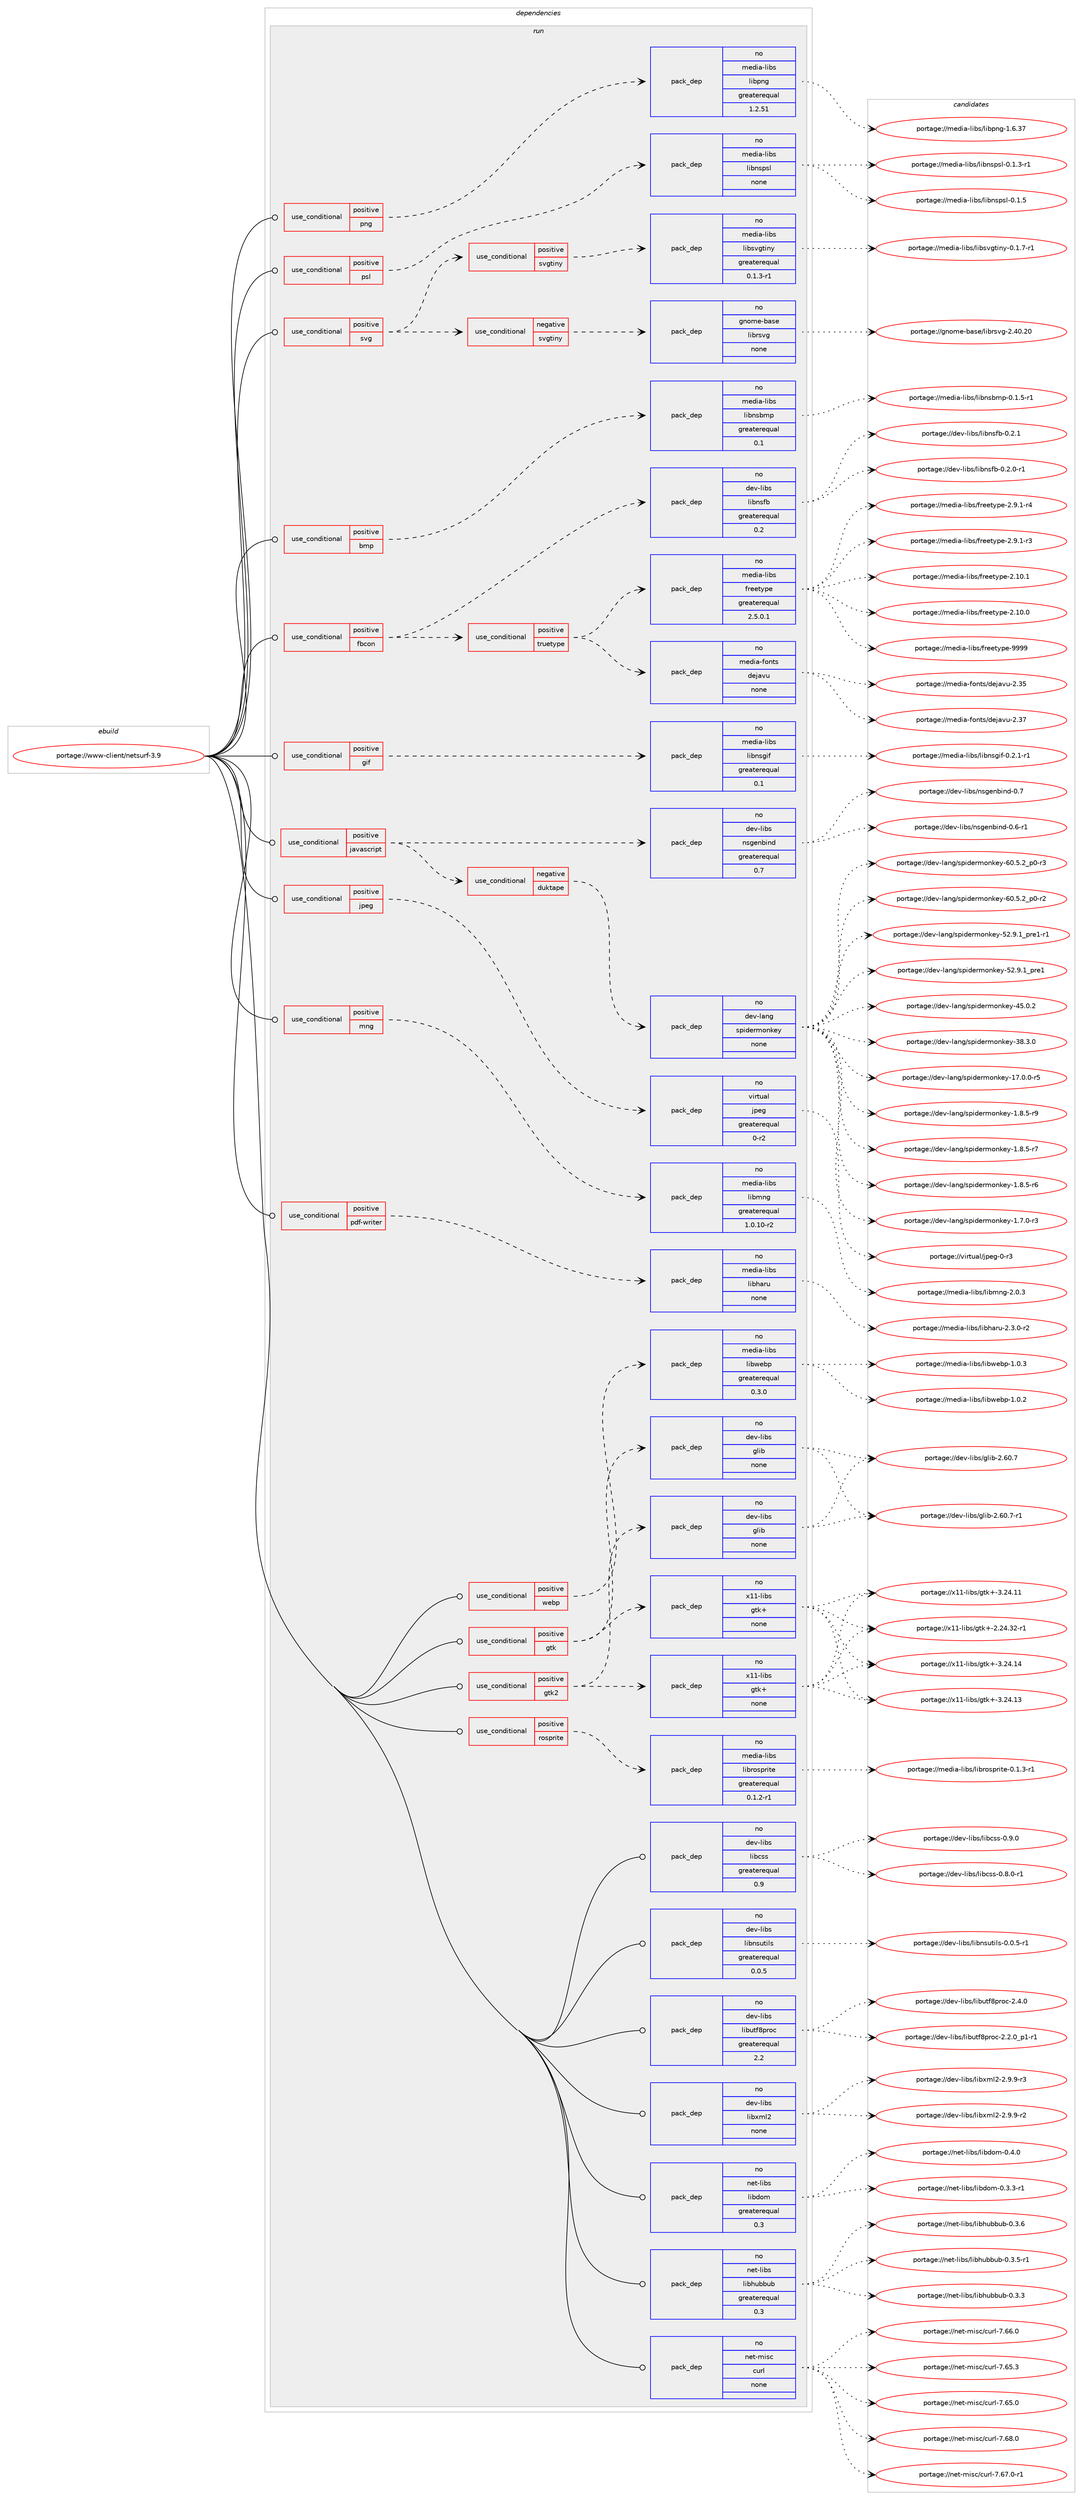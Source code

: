 digraph prolog {

# *************
# Graph options
# *************

newrank=true;
concentrate=true;
compound=true;
graph [rankdir=LR,fontname=Helvetica,fontsize=10,ranksep=1.5];#, ranksep=2.5, nodesep=0.2];
edge  [arrowhead=vee];
node  [fontname=Helvetica,fontsize=10];

# **********
# The ebuild
# **********

subgraph cluster_leftcol {
color=gray;
rank=same;
label=<<i>ebuild</i>>;
id [label="portage://www-client/netsurf-3.9", color=red, width=4, href="../www-client/netsurf-3.9.svg"];
}

# ****************
# The dependencies
# ****************

subgraph cluster_midcol {
color=gray;
label=<<i>dependencies</i>>;
subgraph cluster_compile {
fillcolor="#eeeeee";
style=filled;
label=<<i>compile</i>>;
}
subgraph cluster_compileandrun {
fillcolor="#eeeeee";
style=filled;
label=<<i>compile and run</i>>;
}
subgraph cluster_run {
fillcolor="#eeeeee";
style=filled;
label=<<i>run</i>>;
subgraph cond4414 {
dependency26650 [label=<<TABLE BORDER="0" CELLBORDER="1" CELLSPACING="0" CELLPADDING="4"><TR><TD ROWSPAN="3" CELLPADDING="10">use_conditional</TD></TR><TR><TD>positive</TD></TR><TR><TD>bmp</TD></TR></TABLE>>, shape=none, color=red];
subgraph pack21741 {
dependency26651 [label=<<TABLE BORDER="0" CELLBORDER="1" CELLSPACING="0" CELLPADDING="4" WIDTH="220"><TR><TD ROWSPAN="6" CELLPADDING="30">pack_dep</TD></TR><TR><TD WIDTH="110">no</TD></TR><TR><TD>media-libs</TD></TR><TR><TD>libnsbmp</TD></TR><TR><TD>greaterequal</TD></TR><TR><TD>0.1</TD></TR></TABLE>>, shape=none, color=blue];
}
dependency26650:e -> dependency26651:w [weight=20,style="dashed",arrowhead="vee"];
}
id:e -> dependency26650:w [weight=20,style="solid",arrowhead="odot"];
subgraph cond4415 {
dependency26652 [label=<<TABLE BORDER="0" CELLBORDER="1" CELLSPACING="0" CELLPADDING="4"><TR><TD ROWSPAN="3" CELLPADDING="10">use_conditional</TD></TR><TR><TD>positive</TD></TR><TR><TD>fbcon</TD></TR></TABLE>>, shape=none, color=red];
subgraph pack21742 {
dependency26653 [label=<<TABLE BORDER="0" CELLBORDER="1" CELLSPACING="0" CELLPADDING="4" WIDTH="220"><TR><TD ROWSPAN="6" CELLPADDING="30">pack_dep</TD></TR><TR><TD WIDTH="110">no</TD></TR><TR><TD>dev-libs</TD></TR><TR><TD>libnsfb</TD></TR><TR><TD>greaterequal</TD></TR><TR><TD>0.2</TD></TR></TABLE>>, shape=none, color=blue];
}
dependency26652:e -> dependency26653:w [weight=20,style="dashed",arrowhead="vee"];
subgraph cond4416 {
dependency26654 [label=<<TABLE BORDER="0" CELLBORDER="1" CELLSPACING="0" CELLPADDING="4"><TR><TD ROWSPAN="3" CELLPADDING="10">use_conditional</TD></TR><TR><TD>positive</TD></TR><TR><TD>truetype</TD></TR></TABLE>>, shape=none, color=red];
subgraph pack21743 {
dependency26655 [label=<<TABLE BORDER="0" CELLBORDER="1" CELLSPACING="0" CELLPADDING="4" WIDTH="220"><TR><TD ROWSPAN="6" CELLPADDING="30">pack_dep</TD></TR><TR><TD WIDTH="110">no</TD></TR><TR><TD>media-fonts</TD></TR><TR><TD>dejavu</TD></TR><TR><TD>none</TD></TR><TR><TD></TD></TR></TABLE>>, shape=none, color=blue];
}
dependency26654:e -> dependency26655:w [weight=20,style="dashed",arrowhead="vee"];
subgraph pack21744 {
dependency26656 [label=<<TABLE BORDER="0" CELLBORDER="1" CELLSPACING="0" CELLPADDING="4" WIDTH="220"><TR><TD ROWSPAN="6" CELLPADDING="30">pack_dep</TD></TR><TR><TD WIDTH="110">no</TD></TR><TR><TD>media-libs</TD></TR><TR><TD>freetype</TD></TR><TR><TD>greaterequal</TD></TR><TR><TD>2.5.0.1</TD></TR></TABLE>>, shape=none, color=blue];
}
dependency26654:e -> dependency26656:w [weight=20,style="dashed",arrowhead="vee"];
}
dependency26652:e -> dependency26654:w [weight=20,style="dashed",arrowhead="vee"];
}
id:e -> dependency26652:w [weight=20,style="solid",arrowhead="odot"];
subgraph cond4417 {
dependency26657 [label=<<TABLE BORDER="0" CELLBORDER="1" CELLSPACING="0" CELLPADDING="4"><TR><TD ROWSPAN="3" CELLPADDING="10">use_conditional</TD></TR><TR><TD>positive</TD></TR><TR><TD>gif</TD></TR></TABLE>>, shape=none, color=red];
subgraph pack21745 {
dependency26658 [label=<<TABLE BORDER="0" CELLBORDER="1" CELLSPACING="0" CELLPADDING="4" WIDTH="220"><TR><TD ROWSPAN="6" CELLPADDING="30">pack_dep</TD></TR><TR><TD WIDTH="110">no</TD></TR><TR><TD>media-libs</TD></TR><TR><TD>libnsgif</TD></TR><TR><TD>greaterequal</TD></TR><TR><TD>0.1</TD></TR></TABLE>>, shape=none, color=blue];
}
dependency26657:e -> dependency26658:w [weight=20,style="dashed",arrowhead="vee"];
}
id:e -> dependency26657:w [weight=20,style="solid",arrowhead="odot"];
subgraph cond4418 {
dependency26659 [label=<<TABLE BORDER="0" CELLBORDER="1" CELLSPACING="0" CELLPADDING="4"><TR><TD ROWSPAN="3" CELLPADDING="10">use_conditional</TD></TR><TR><TD>positive</TD></TR><TR><TD>gtk</TD></TR></TABLE>>, shape=none, color=red];
subgraph pack21746 {
dependency26660 [label=<<TABLE BORDER="0" CELLBORDER="1" CELLSPACING="0" CELLPADDING="4" WIDTH="220"><TR><TD ROWSPAN="6" CELLPADDING="30">pack_dep</TD></TR><TR><TD WIDTH="110">no</TD></TR><TR><TD>dev-libs</TD></TR><TR><TD>glib</TD></TR><TR><TD>none</TD></TR><TR><TD></TD></TR></TABLE>>, shape=none, color=blue];
}
dependency26659:e -> dependency26660:w [weight=20,style="dashed",arrowhead="vee"];
subgraph pack21747 {
dependency26661 [label=<<TABLE BORDER="0" CELLBORDER="1" CELLSPACING="0" CELLPADDING="4" WIDTH="220"><TR><TD ROWSPAN="6" CELLPADDING="30">pack_dep</TD></TR><TR><TD WIDTH="110">no</TD></TR><TR><TD>x11-libs</TD></TR><TR><TD>gtk+</TD></TR><TR><TD>none</TD></TR><TR><TD></TD></TR></TABLE>>, shape=none, color=blue];
}
dependency26659:e -> dependency26661:w [weight=20,style="dashed",arrowhead="vee"];
}
id:e -> dependency26659:w [weight=20,style="solid",arrowhead="odot"];
subgraph cond4419 {
dependency26662 [label=<<TABLE BORDER="0" CELLBORDER="1" CELLSPACING="0" CELLPADDING="4"><TR><TD ROWSPAN="3" CELLPADDING="10">use_conditional</TD></TR><TR><TD>positive</TD></TR><TR><TD>gtk2</TD></TR></TABLE>>, shape=none, color=red];
subgraph pack21748 {
dependency26663 [label=<<TABLE BORDER="0" CELLBORDER="1" CELLSPACING="0" CELLPADDING="4" WIDTH="220"><TR><TD ROWSPAN="6" CELLPADDING="30">pack_dep</TD></TR><TR><TD WIDTH="110">no</TD></TR><TR><TD>dev-libs</TD></TR><TR><TD>glib</TD></TR><TR><TD>none</TD></TR><TR><TD></TD></TR></TABLE>>, shape=none, color=blue];
}
dependency26662:e -> dependency26663:w [weight=20,style="dashed",arrowhead="vee"];
subgraph pack21749 {
dependency26664 [label=<<TABLE BORDER="0" CELLBORDER="1" CELLSPACING="0" CELLPADDING="4" WIDTH="220"><TR><TD ROWSPAN="6" CELLPADDING="30">pack_dep</TD></TR><TR><TD WIDTH="110">no</TD></TR><TR><TD>x11-libs</TD></TR><TR><TD>gtk+</TD></TR><TR><TD>none</TD></TR><TR><TD></TD></TR></TABLE>>, shape=none, color=blue];
}
dependency26662:e -> dependency26664:w [weight=20,style="dashed",arrowhead="vee"];
}
id:e -> dependency26662:w [weight=20,style="solid",arrowhead="odot"];
subgraph cond4420 {
dependency26665 [label=<<TABLE BORDER="0" CELLBORDER="1" CELLSPACING="0" CELLPADDING="4"><TR><TD ROWSPAN="3" CELLPADDING="10">use_conditional</TD></TR><TR><TD>positive</TD></TR><TR><TD>javascript</TD></TR></TABLE>>, shape=none, color=red];
subgraph pack21750 {
dependency26666 [label=<<TABLE BORDER="0" CELLBORDER="1" CELLSPACING="0" CELLPADDING="4" WIDTH="220"><TR><TD ROWSPAN="6" CELLPADDING="30">pack_dep</TD></TR><TR><TD WIDTH="110">no</TD></TR><TR><TD>dev-libs</TD></TR><TR><TD>nsgenbind</TD></TR><TR><TD>greaterequal</TD></TR><TR><TD>0.7</TD></TR></TABLE>>, shape=none, color=blue];
}
dependency26665:e -> dependency26666:w [weight=20,style="dashed",arrowhead="vee"];
subgraph cond4421 {
dependency26667 [label=<<TABLE BORDER="0" CELLBORDER="1" CELLSPACING="0" CELLPADDING="4"><TR><TD ROWSPAN="3" CELLPADDING="10">use_conditional</TD></TR><TR><TD>negative</TD></TR><TR><TD>duktape</TD></TR></TABLE>>, shape=none, color=red];
subgraph pack21751 {
dependency26668 [label=<<TABLE BORDER="0" CELLBORDER="1" CELLSPACING="0" CELLPADDING="4" WIDTH="220"><TR><TD ROWSPAN="6" CELLPADDING="30">pack_dep</TD></TR><TR><TD WIDTH="110">no</TD></TR><TR><TD>dev-lang</TD></TR><TR><TD>spidermonkey</TD></TR><TR><TD>none</TD></TR><TR><TD></TD></TR></TABLE>>, shape=none, color=blue];
}
dependency26667:e -> dependency26668:w [weight=20,style="dashed",arrowhead="vee"];
}
dependency26665:e -> dependency26667:w [weight=20,style="dashed",arrowhead="vee"];
}
id:e -> dependency26665:w [weight=20,style="solid",arrowhead="odot"];
subgraph cond4422 {
dependency26669 [label=<<TABLE BORDER="0" CELLBORDER="1" CELLSPACING="0" CELLPADDING="4"><TR><TD ROWSPAN="3" CELLPADDING="10">use_conditional</TD></TR><TR><TD>positive</TD></TR><TR><TD>jpeg</TD></TR></TABLE>>, shape=none, color=red];
subgraph pack21752 {
dependency26670 [label=<<TABLE BORDER="0" CELLBORDER="1" CELLSPACING="0" CELLPADDING="4" WIDTH="220"><TR><TD ROWSPAN="6" CELLPADDING="30">pack_dep</TD></TR><TR><TD WIDTH="110">no</TD></TR><TR><TD>virtual</TD></TR><TR><TD>jpeg</TD></TR><TR><TD>greaterequal</TD></TR><TR><TD>0-r2</TD></TR></TABLE>>, shape=none, color=blue];
}
dependency26669:e -> dependency26670:w [weight=20,style="dashed",arrowhead="vee"];
}
id:e -> dependency26669:w [weight=20,style="solid",arrowhead="odot"];
subgraph cond4423 {
dependency26671 [label=<<TABLE BORDER="0" CELLBORDER="1" CELLSPACING="0" CELLPADDING="4"><TR><TD ROWSPAN="3" CELLPADDING="10">use_conditional</TD></TR><TR><TD>positive</TD></TR><TR><TD>mng</TD></TR></TABLE>>, shape=none, color=red];
subgraph pack21753 {
dependency26672 [label=<<TABLE BORDER="0" CELLBORDER="1" CELLSPACING="0" CELLPADDING="4" WIDTH="220"><TR><TD ROWSPAN="6" CELLPADDING="30">pack_dep</TD></TR><TR><TD WIDTH="110">no</TD></TR><TR><TD>media-libs</TD></TR><TR><TD>libmng</TD></TR><TR><TD>greaterequal</TD></TR><TR><TD>1.0.10-r2</TD></TR></TABLE>>, shape=none, color=blue];
}
dependency26671:e -> dependency26672:w [weight=20,style="dashed",arrowhead="vee"];
}
id:e -> dependency26671:w [weight=20,style="solid",arrowhead="odot"];
subgraph cond4424 {
dependency26673 [label=<<TABLE BORDER="0" CELLBORDER="1" CELLSPACING="0" CELLPADDING="4"><TR><TD ROWSPAN="3" CELLPADDING="10">use_conditional</TD></TR><TR><TD>positive</TD></TR><TR><TD>pdf-writer</TD></TR></TABLE>>, shape=none, color=red];
subgraph pack21754 {
dependency26674 [label=<<TABLE BORDER="0" CELLBORDER="1" CELLSPACING="0" CELLPADDING="4" WIDTH="220"><TR><TD ROWSPAN="6" CELLPADDING="30">pack_dep</TD></TR><TR><TD WIDTH="110">no</TD></TR><TR><TD>media-libs</TD></TR><TR><TD>libharu</TD></TR><TR><TD>none</TD></TR><TR><TD></TD></TR></TABLE>>, shape=none, color=blue];
}
dependency26673:e -> dependency26674:w [weight=20,style="dashed",arrowhead="vee"];
}
id:e -> dependency26673:w [weight=20,style="solid",arrowhead="odot"];
subgraph cond4425 {
dependency26675 [label=<<TABLE BORDER="0" CELLBORDER="1" CELLSPACING="0" CELLPADDING="4"><TR><TD ROWSPAN="3" CELLPADDING="10">use_conditional</TD></TR><TR><TD>positive</TD></TR><TR><TD>png</TD></TR></TABLE>>, shape=none, color=red];
subgraph pack21755 {
dependency26676 [label=<<TABLE BORDER="0" CELLBORDER="1" CELLSPACING="0" CELLPADDING="4" WIDTH="220"><TR><TD ROWSPAN="6" CELLPADDING="30">pack_dep</TD></TR><TR><TD WIDTH="110">no</TD></TR><TR><TD>media-libs</TD></TR><TR><TD>libpng</TD></TR><TR><TD>greaterequal</TD></TR><TR><TD>1.2.51</TD></TR></TABLE>>, shape=none, color=blue];
}
dependency26675:e -> dependency26676:w [weight=20,style="dashed",arrowhead="vee"];
}
id:e -> dependency26675:w [weight=20,style="solid",arrowhead="odot"];
subgraph cond4426 {
dependency26677 [label=<<TABLE BORDER="0" CELLBORDER="1" CELLSPACING="0" CELLPADDING="4"><TR><TD ROWSPAN="3" CELLPADDING="10">use_conditional</TD></TR><TR><TD>positive</TD></TR><TR><TD>psl</TD></TR></TABLE>>, shape=none, color=red];
subgraph pack21756 {
dependency26678 [label=<<TABLE BORDER="0" CELLBORDER="1" CELLSPACING="0" CELLPADDING="4" WIDTH="220"><TR><TD ROWSPAN="6" CELLPADDING="30">pack_dep</TD></TR><TR><TD WIDTH="110">no</TD></TR><TR><TD>media-libs</TD></TR><TR><TD>libnspsl</TD></TR><TR><TD>none</TD></TR><TR><TD></TD></TR></TABLE>>, shape=none, color=blue];
}
dependency26677:e -> dependency26678:w [weight=20,style="dashed",arrowhead="vee"];
}
id:e -> dependency26677:w [weight=20,style="solid",arrowhead="odot"];
subgraph cond4427 {
dependency26679 [label=<<TABLE BORDER="0" CELLBORDER="1" CELLSPACING="0" CELLPADDING="4"><TR><TD ROWSPAN="3" CELLPADDING="10">use_conditional</TD></TR><TR><TD>positive</TD></TR><TR><TD>rosprite</TD></TR></TABLE>>, shape=none, color=red];
subgraph pack21757 {
dependency26680 [label=<<TABLE BORDER="0" CELLBORDER="1" CELLSPACING="0" CELLPADDING="4" WIDTH="220"><TR><TD ROWSPAN="6" CELLPADDING="30">pack_dep</TD></TR><TR><TD WIDTH="110">no</TD></TR><TR><TD>media-libs</TD></TR><TR><TD>librosprite</TD></TR><TR><TD>greaterequal</TD></TR><TR><TD>0.1.2-r1</TD></TR></TABLE>>, shape=none, color=blue];
}
dependency26679:e -> dependency26680:w [weight=20,style="dashed",arrowhead="vee"];
}
id:e -> dependency26679:w [weight=20,style="solid",arrowhead="odot"];
subgraph cond4428 {
dependency26681 [label=<<TABLE BORDER="0" CELLBORDER="1" CELLSPACING="0" CELLPADDING="4"><TR><TD ROWSPAN="3" CELLPADDING="10">use_conditional</TD></TR><TR><TD>positive</TD></TR><TR><TD>svg</TD></TR></TABLE>>, shape=none, color=red];
subgraph cond4429 {
dependency26682 [label=<<TABLE BORDER="0" CELLBORDER="1" CELLSPACING="0" CELLPADDING="4"><TR><TD ROWSPAN="3" CELLPADDING="10">use_conditional</TD></TR><TR><TD>positive</TD></TR><TR><TD>svgtiny</TD></TR></TABLE>>, shape=none, color=red];
subgraph pack21758 {
dependency26683 [label=<<TABLE BORDER="0" CELLBORDER="1" CELLSPACING="0" CELLPADDING="4" WIDTH="220"><TR><TD ROWSPAN="6" CELLPADDING="30">pack_dep</TD></TR><TR><TD WIDTH="110">no</TD></TR><TR><TD>media-libs</TD></TR><TR><TD>libsvgtiny</TD></TR><TR><TD>greaterequal</TD></TR><TR><TD>0.1.3-r1</TD></TR></TABLE>>, shape=none, color=blue];
}
dependency26682:e -> dependency26683:w [weight=20,style="dashed",arrowhead="vee"];
}
dependency26681:e -> dependency26682:w [weight=20,style="dashed",arrowhead="vee"];
subgraph cond4430 {
dependency26684 [label=<<TABLE BORDER="0" CELLBORDER="1" CELLSPACING="0" CELLPADDING="4"><TR><TD ROWSPAN="3" CELLPADDING="10">use_conditional</TD></TR><TR><TD>negative</TD></TR><TR><TD>svgtiny</TD></TR></TABLE>>, shape=none, color=red];
subgraph pack21759 {
dependency26685 [label=<<TABLE BORDER="0" CELLBORDER="1" CELLSPACING="0" CELLPADDING="4" WIDTH="220"><TR><TD ROWSPAN="6" CELLPADDING="30">pack_dep</TD></TR><TR><TD WIDTH="110">no</TD></TR><TR><TD>gnome-base</TD></TR><TR><TD>librsvg</TD></TR><TR><TD>none</TD></TR><TR><TD></TD></TR></TABLE>>, shape=none, color=blue];
}
dependency26684:e -> dependency26685:w [weight=20,style="dashed",arrowhead="vee"];
}
dependency26681:e -> dependency26684:w [weight=20,style="dashed",arrowhead="vee"];
}
id:e -> dependency26681:w [weight=20,style="solid",arrowhead="odot"];
subgraph cond4431 {
dependency26686 [label=<<TABLE BORDER="0" CELLBORDER="1" CELLSPACING="0" CELLPADDING="4"><TR><TD ROWSPAN="3" CELLPADDING="10">use_conditional</TD></TR><TR><TD>positive</TD></TR><TR><TD>webp</TD></TR></TABLE>>, shape=none, color=red];
subgraph pack21760 {
dependency26687 [label=<<TABLE BORDER="0" CELLBORDER="1" CELLSPACING="0" CELLPADDING="4" WIDTH="220"><TR><TD ROWSPAN="6" CELLPADDING="30">pack_dep</TD></TR><TR><TD WIDTH="110">no</TD></TR><TR><TD>media-libs</TD></TR><TR><TD>libwebp</TD></TR><TR><TD>greaterequal</TD></TR><TR><TD>0.3.0</TD></TR></TABLE>>, shape=none, color=blue];
}
dependency26686:e -> dependency26687:w [weight=20,style="dashed",arrowhead="vee"];
}
id:e -> dependency26686:w [weight=20,style="solid",arrowhead="odot"];
subgraph pack21761 {
dependency26688 [label=<<TABLE BORDER="0" CELLBORDER="1" CELLSPACING="0" CELLPADDING="4" WIDTH="220"><TR><TD ROWSPAN="6" CELLPADDING="30">pack_dep</TD></TR><TR><TD WIDTH="110">no</TD></TR><TR><TD>dev-libs</TD></TR><TR><TD>libcss</TD></TR><TR><TD>greaterequal</TD></TR><TR><TD>0.9</TD></TR></TABLE>>, shape=none, color=blue];
}
id:e -> dependency26688:w [weight=20,style="solid",arrowhead="odot"];
subgraph pack21762 {
dependency26689 [label=<<TABLE BORDER="0" CELLBORDER="1" CELLSPACING="0" CELLPADDING="4" WIDTH="220"><TR><TD ROWSPAN="6" CELLPADDING="30">pack_dep</TD></TR><TR><TD WIDTH="110">no</TD></TR><TR><TD>dev-libs</TD></TR><TR><TD>libnsutils</TD></TR><TR><TD>greaterequal</TD></TR><TR><TD>0.0.5</TD></TR></TABLE>>, shape=none, color=blue];
}
id:e -> dependency26689:w [weight=20,style="solid",arrowhead="odot"];
subgraph pack21763 {
dependency26690 [label=<<TABLE BORDER="0" CELLBORDER="1" CELLSPACING="0" CELLPADDING="4" WIDTH="220"><TR><TD ROWSPAN="6" CELLPADDING="30">pack_dep</TD></TR><TR><TD WIDTH="110">no</TD></TR><TR><TD>dev-libs</TD></TR><TR><TD>libutf8proc</TD></TR><TR><TD>greaterequal</TD></TR><TR><TD>2.2</TD></TR></TABLE>>, shape=none, color=blue];
}
id:e -> dependency26690:w [weight=20,style="solid",arrowhead="odot"];
subgraph pack21764 {
dependency26691 [label=<<TABLE BORDER="0" CELLBORDER="1" CELLSPACING="0" CELLPADDING="4" WIDTH="220"><TR><TD ROWSPAN="6" CELLPADDING="30">pack_dep</TD></TR><TR><TD WIDTH="110">no</TD></TR><TR><TD>dev-libs</TD></TR><TR><TD>libxml2</TD></TR><TR><TD>none</TD></TR><TR><TD></TD></TR></TABLE>>, shape=none, color=blue];
}
id:e -> dependency26691:w [weight=20,style="solid",arrowhead="odot"];
subgraph pack21765 {
dependency26692 [label=<<TABLE BORDER="0" CELLBORDER="1" CELLSPACING="0" CELLPADDING="4" WIDTH="220"><TR><TD ROWSPAN="6" CELLPADDING="30">pack_dep</TD></TR><TR><TD WIDTH="110">no</TD></TR><TR><TD>net-libs</TD></TR><TR><TD>libdom</TD></TR><TR><TD>greaterequal</TD></TR><TR><TD>0.3</TD></TR></TABLE>>, shape=none, color=blue];
}
id:e -> dependency26692:w [weight=20,style="solid",arrowhead="odot"];
subgraph pack21766 {
dependency26693 [label=<<TABLE BORDER="0" CELLBORDER="1" CELLSPACING="0" CELLPADDING="4" WIDTH="220"><TR><TD ROWSPAN="6" CELLPADDING="30">pack_dep</TD></TR><TR><TD WIDTH="110">no</TD></TR><TR><TD>net-libs</TD></TR><TR><TD>libhubbub</TD></TR><TR><TD>greaterequal</TD></TR><TR><TD>0.3</TD></TR></TABLE>>, shape=none, color=blue];
}
id:e -> dependency26693:w [weight=20,style="solid",arrowhead="odot"];
subgraph pack21767 {
dependency26694 [label=<<TABLE BORDER="0" CELLBORDER="1" CELLSPACING="0" CELLPADDING="4" WIDTH="220"><TR><TD ROWSPAN="6" CELLPADDING="30">pack_dep</TD></TR><TR><TD WIDTH="110">no</TD></TR><TR><TD>net-misc</TD></TR><TR><TD>curl</TD></TR><TR><TD>none</TD></TR><TR><TD></TD></TR></TABLE>>, shape=none, color=blue];
}
id:e -> dependency26694:w [weight=20,style="solid",arrowhead="odot"];
}
}

# **************
# The candidates
# **************

subgraph cluster_choices {
rank=same;
color=gray;
label=<<i>candidates</i>>;

subgraph choice21741 {
color=black;
nodesep=1;
choice1091011001059745108105981154710810598110115981091124548464946534511449 [label="portage://media-libs/libnsbmp-0.1.5-r1", color=red, width=4,href="../media-libs/libnsbmp-0.1.5-r1.svg"];
dependency26651:e -> choice1091011001059745108105981154710810598110115981091124548464946534511449:w [style=dotted,weight="100"];
}
subgraph choice21742 {
color=black;
nodesep=1;
choice1001011184510810598115471081059811011510298454846504649 [label="portage://dev-libs/libnsfb-0.2.1", color=red, width=4,href="../dev-libs/libnsfb-0.2.1.svg"];
choice10010111845108105981154710810598110115102984548465046484511449 [label="portage://dev-libs/libnsfb-0.2.0-r1", color=red, width=4,href="../dev-libs/libnsfb-0.2.0-r1.svg"];
dependency26653:e -> choice1001011184510810598115471081059811011510298454846504649:w [style=dotted,weight="100"];
dependency26653:e -> choice10010111845108105981154710810598110115102984548465046484511449:w [style=dotted,weight="100"];
}
subgraph choice21743 {
color=black;
nodesep=1;
choice109101100105974510211111011611547100101106971181174550465155 [label="portage://media-fonts/dejavu-2.37", color=red, width=4,href="../media-fonts/dejavu-2.37.svg"];
choice109101100105974510211111011611547100101106971181174550465153 [label="portage://media-fonts/dejavu-2.35", color=red, width=4,href="../media-fonts/dejavu-2.35.svg"];
dependency26655:e -> choice109101100105974510211111011611547100101106971181174550465155:w [style=dotted,weight="100"];
dependency26655:e -> choice109101100105974510211111011611547100101106971181174550465153:w [style=dotted,weight="100"];
}
subgraph choice21744 {
color=black;
nodesep=1;
choice109101100105974510810598115471021141011011161211121014557575757 [label="portage://media-libs/freetype-9999", color=red, width=4,href="../media-libs/freetype-9999.svg"];
choice109101100105974510810598115471021141011011161211121014550465746494511452 [label="portage://media-libs/freetype-2.9.1-r4", color=red, width=4,href="../media-libs/freetype-2.9.1-r4.svg"];
choice109101100105974510810598115471021141011011161211121014550465746494511451 [label="portage://media-libs/freetype-2.9.1-r3", color=red, width=4,href="../media-libs/freetype-2.9.1-r3.svg"];
choice1091011001059745108105981154710211410110111612111210145504649484649 [label="portage://media-libs/freetype-2.10.1", color=red, width=4,href="../media-libs/freetype-2.10.1.svg"];
choice1091011001059745108105981154710211410110111612111210145504649484648 [label="portage://media-libs/freetype-2.10.0", color=red, width=4,href="../media-libs/freetype-2.10.0.svg"];
dependency26656:e -> choice109101100105974510810598115471021141011011161211121014557575757:w [style=dotted,weight="100"];
dependency26656:e -> choice109101100105974510810598115471021141011011161211121014550465746494511452:w [style=dotted,weight="100"];
dependency26656:e -> choice109101100105974510810598115471021141011011161211121014550465746494511451:w [style=dotted,weight="100"];
dependency26656:e -> choice1091011001059745108105981154710211410110111612111210145504649484649:w [style=dotted,weight="100"];
dependency26656:e -> choice1091011001059745108105981154710211410110111612111210145504649484648:w [style=dotted,weight="100"];
}
subgraph choice21745 {
color=black;
nodesep=1;
choice10910110010597451081059811547108105981101151031051024548465046494511449 [label="portage://media-libs/libnsgif-0.2.1-r1", color=red, width=4,href="../media-libs/libnsgif-0.2.1-r1.svg"];
dependency26658:e -> choice10910110010597451081059811547108105981101151031051024548465046494511449:w [style=dotted,weight="100"];
}
subgraph choice21746 {
color=black;
nodesep=1;
choice10010111845108105981154710310810598455046544846554511449 [label="portage://dev-libs/glib-2.60.7-r1", color=red, width=4,href="../dev-libs/glib-2.60.7-r1.svg"];
choice1001011184510810598115471031081059845504654484655 [label="portage://dev-libs/glib-2.60.7", color=red, width=4,href="../dev-libs/glib-2.60.7.svg"];
dependency26660:e -> choice10010111845108105981154710310810598455046544846554511449:w [style=dotted,weight="100"];
dependency26660:e -> choice1001011184510810598115471031081059845504654484655:w [style=dotted,weight="100"];
}
subgraph choice21747 {
color=black;
nodesep=1;
choice1204949451081059811547103116107434551465052464952 [label="portage://x11-libs/gtk+-3.24.14", color=red, width=4,href="../x11-libs/gtk+-3.24.14.svg"];
choice1204949451081059811547103116107434551465052464951 [label="portage://x11-libs/gtk+-3.24.13", color=red, width=4,href="../x11-libs/gtk+-3.24.13.svg"];
choice1204949451081059811547103116107434551465052464949 [label="portage://x11-libs/gtk+-3.24.11", color=red, width=4,href="../x11-libs/gtk+-3.24.11.svg"];
choice12049494510810598115471031161074345504650524651504511449 [label="portage://x11-libs/gtk+-2.24.32-r1", color=red, width=4,href="../x11-libs/gtk+-2.24.32-r1.svg"];
dependency26661:e -> choice1204949451081059811547103116107434551465052464952:w [style=dotted,weight="100"];
dependency26661:e -> choice1204949451081059811547103116107434551465052464951:w [style=dotted,weight="100"];
dependency26661:e -> choice1204949451081059811547103116107434551465052464949:w [style=dotted,weight="100"];
dependency26661:e -> choice12049494510810598115471031161074345504650524651504511449:w [style=dotted,weight="100"];
}
subgraph choice21748 {
color=black;
nodesep=1;
choice10010111845108105981154710310810598455046544846554511449 [label="portage://dev-libs/glib-2.60.7-r1", color=red, width=4,href="../dev-libs/glib-2.60.7-r1.svg"];
choice1001011184510810598115471031081059845504654484655 [label="portage://dev-libs/glib-2.60.7", color=red, width=4,href="../dev-libs/glib-2.60.7.svg"];
dependency26663:e -> choice10010111845108105981154710310810598455046544846554511449:w [style=dotted,weight="100"];
dependency26663:e -> choice1001011184510810598115471031081059845504654484655:w [style=dotted,weight="100"];
}
subgraph choice21749 {
color=black;
nodesep=1;
choice1204949451081059811547103116107434551465052464952 [label="portage://x11-libs/gtk+-3.24.14", color=red, width=4,href="../x11-libs/gtk+-3.24.14.svg"];
choice1204949451081059811547103116107434551465052464951 [label="portage://x11-libs/gtk+-3.24.13", color=red, width=4,href="../x11-libs/gtk+-3.24.13.svg"];
choice1204949451081059811547103116107434551465052464949 [label="portage://x11-libs/gtk+-3.24.11", color=red, width=4,href="../x11-libs/gtk+-3.24.11.svg"];
choice12049494510810598115471031161074345504650524651504511449 [label="portage://x11-libs/gtk+-2.24.32-r1", color=red, width=4,href="../x11-libs/gtk+-2.24.32-r1.svg"];
dependency26664:e -> choice1204949451081059811547103116107434551465052464952:w [style=dotted,weight="100"];
dependency26664:e -> choice1204949451081059811547103116107434551465052464951:w [style=dotted,weight="100"];
dependency26664:e -> choice1204949451081059811547103116107434551465052464949:w [style=dotted,weight="100"];
dependency26664:e -> choice12049494510810598115471031161074345504650524651504511449:w [style=dotted,weight="100"];
}
subgraph choice21750 {
color=black;
nodesep=1;
choice1001011184510810598115471101151031011109810511010045484655 [label="portage://dev-libs/nsgenbind-0.7", color=red, width=4,href="../dev-libs/nsgenbind-0.7.svg"];
choice10010111845108105981154711011510310111098105110100454846544511449 [label="portage://dev-libs/nsgenbind-0.6-r1", color=red, width=4,href="../dev-libs/nsgenbind-0.6-r1.svg"];
dependency26666:e -> choice1001011184510810598115471101151031011109810511010045484655:w [style=dotted,weight="100"];
dependency26666:e -> choice10010111845108105981154711011510310111098105110100454846544511449:w [style=dotted,weight="100"];
}
subgraph choice21751 {
color=black;
nodesep=1;
choice1001011184510897110103471151121051001011141091111101071011214554484653465095112484511451 [label="portage://dev-lang/spidermonkey-60.5.2_p0-r3", color=red, width=4,href="../dev-lang/spidermonkey-60.5.2_p0-r3.svg"];
choice1001011184510897110103471151121051001011141091111101071011214554484653465095112484511450 [label="portage://dev-lang/spidermonkey-60.5.2_p0-r2", color=red, width=4,href="../dev-lang/spidermonkey-60.5.2_p0-r2.svg"];
choice1001011184510897110103471151121051001011141091111101071011214553504657464995112114101494511449 [label="portage://dev-lang/spidermonkey-52.9.1_pre1-r1", color=red, width=4,href="../dev-lang/spidermonkey-52.9.1_pre1-r1.svg"];
choice100101118451089711010347115112105100101114109111110107101121455350465746499511211410149 [label="portage://dev-lang/spidermonkey-52.9.1_pre1", color=red, width=4,href="../dev-lang/spidermonkey-52.9.1_pre1.svg"];
choice10010111845108971101034711511210510010111410911111010710112145525346484650 [label="portage://dev-lang/spidermonkey-45.0.2", color=red, width=4,href="../dev-lang/spidermonkey-45.0.2.svg"];
choice10010111845108971101034711511210510010111410911111010710112145515646514648 [label="portage://dev-lang/spidermonkey-38.3.0", color=red, width=4,href="../dev-lang/spidermonkey-38.3.0.svg"];
choice100101118451089711010347115112105100101114109111110107101121454955464846484511453 [label="portage://dev-lang/spidermonkey-17.0.0-r5", color=red, width=4,href="../dev-lang/spidermonkey-17.0.0-r5.svg"];
choice1001011184510897110103471151121051001011141091111101071011214549465646534511457 [label="portage://dev-lang/spidermonkey-1.8.5-r9", color=red, width=4,href="../dev-lang/spidermonkey-1.8.5-r9.svg"];
choice1001011184510897110103471151121051001011141091111101071011214549465646534511455 [label="portage://dev-lang/spidermonkey-1.8.5-r7", color=red, width=4,href="../dev-lang/spidermonkey-1.8.5-r7.svg"];
choice1001011184510897110103471151121051001011141091111101071011214549465646534511454 [label="portage://dev-lang/spidermonkey-1.8.5-r6", color=red, width=4,href="../dev-lang/spidermonkey-1.8.5-r6.svg"];
choice1001011184510897110103471151121051001011141091111101071011214549465546484511451 [label="portage://dev-lang/spidermonkey-1.7.0-r3", color=red, width=4,href="../dev-lang/spidermonkey-1.7.0-r3.svg"];
dependency26668:e -> choice1001011184510897110103471151121051001011141091111101071011214554484653465095112484511451:w [style=dotted,weight="100"];
dependency26668:e -> choice1001011184510897110103471151121051001011141091111101071011214554484653465095112484511450:w [style=dotted,weight="100"];
dependency26668:e -> choice1001011184510897110103471151121051001011141091111101071011214553504657464995112114101494511449:w [style=dotted,weight="100"];
dependency26668:e -> choice100101118451089711010347115112105100101114109111110107101121455350465746499511211410149:w [style=dotted,weight="100"];
dependency26668:e -> choice10010111845108971101034711511210510010111410911111010710112145525346484650:w [style=dotted,weight="100"];
dependency26668:e -> choice10010111845108971101034711511210510010111410911111010710112145515646514648:w [style=dotted,weight="100"];
dependency26668:e -> choice100101118451089711010347115112105100101114109111110107101121454955464846484511453:w [style=dotted,weight="100"];
dependency26668:e -> choice1001011184510897110103471151121051001011141091111101071011214549465646534511457:w [style=dotted,weight="100"];
dependency26668:e -> choice1001011184510897110103471151121051001011141091111101071011214549465646534511455:w [style=dotted,weight="100"];
dependency26668:e -> choice1001011184510897110103471151121051001011141091111101071011214549465646534511454:w [style=dotted,weight="100"];
dependency26668:e -> choice1001011184510897110103471151121051001011141091111101071011214549465546484511451:w [style=dotted,weight="100"];
}
subgraph choice21752 {
color=black;
nodesep=1;
choice118105114116117971084710611210110345484511451 [label="portage://virtual/jpeg-0-r3", color=red, width=4,href="../virtual/jpeg-0-r3.svg"];
dependency26670:e -> choice118105114116117971084710611210110345484511451:w [style=dotted,weight="100"];
}
subgraph choice21753 {
color=black;
nodesep=1;
choice1091011001059745108105981154710810598109110103455046484651 [label="portage://media-libs/libmng-2.0.3", color=red, width=4,href="../media-libs/libmng-2.0.3.svg"];
dependency26672:e -> choice1091011001059745108105981154710810598109110103455046484651:w [style=dotted,weight="100"];
}
subgraph choice21754 {
color=black;
nodesep=1;
choice1091011001059745108105981154710810598104971141174550465146484511450 [label="portage://media-libs/libharu-2.3.0-r2", color=red, width=4,href="../media-libs/libharu-2.3.0-r2.svg"];
dependency26674:e -> choice1091011001059745108105981154710810598104971141174550465146484511450:w [style=dotted,weight="100"];
}
subgraph choice21755 {
color=black;
nodesep=1;
choice109101100105974510810598115471081059811211010345494654465155 [label="portage://media-libs/libpng-1.6.37", color=red, width=4,href="../media-libs/libpng-1.6.37.svg"];
dependency26676:e -> choice109101100105974510810598115471081059811211010345494654465155:w [style=dotted,weight="100"];
}
subgraph choice21756 {
color=black;
nodesep=1;
choice1091011001059745108105981154710810598110115112115108454846494653 [label="portage://media-libs/libnspsl-0.1.5", color=red, width=4,href="../media-libs/libnspsl-0.1.5.svg"];
choice10910110010597451081059811547108105981101151121151084548464946514511449 [label="portage://media-libs/libnspsl-0.1.3-r1", color=red, width=4,href="../media-libs/libnspsl-0.1.3-r1.svg"];
dependency26678:e -> choice1091011001059745108105981154710810598110115112115108454846494653:w [style=dotted,weight="100"];
dependency26678:e -> choice10910110010597451081059811547108105981101151121151084548464946514511449:w [style=dotted,weight="100"];
}
subgraph choice21757 {
color=black;
nodesep=1;
choice10910110010597451081059811547108105981141111151121141051161014548464946514511449 [label="portage://media-libs/librosprite-0.1.3-r1", color=red, width=4,href="../media-libs/librosprite-0.1.3-r1.svg"];
dependency26680:e -> choice10910110010597451081059811547108105981141111151121141051161014548464946514511449:w [style=dotted,weight="100"];
}
subgraph choice21758 {
color=black;
nodesep=1;
choice10910110010597451081059811547108105981151181031161051101214548464946554511449 [label="portage://media-libs/libsvgtiny-0.1.7-r1", color=red, width=4,href="../media-libs/libsvgtiny-0.1.7-r1.svg"];
dependency26683:e -> choice10910110010597451081059811547108105981151181031161051101214548464946554511449:w [style=dotted,weight="100"];
}
subgraph choice21759 {
color=black;
nodesep=1;
choice10311011110910145989711510147108105981141151181034550465248465048 [label="portage://gnome-base/librsvg-2.40.20", color=red, width=4,href="../gnome-base/librsvg-2.40.20.svg"];
dependency26685:e -> choice10311011110910145989711510147108105981141151181034550465248465048:w [style=dotted,weight="100"];
}
subgraph choice21760 {
color=black;
nodesep=1;
choice109101100105974510810598115471081059811910198112454946484651 [label="portage://media-libs/libwebp-1.0.3", color=red, width=4,href="../media-libs/libwebp-1.0.3.svg"];
choice109101100105974510810598115471081059811910198112454946484650 [label="portage://media-libs/libwebp-1.0.2", color=red, width=4,href="../media-libs/libwebp-1.0.2.svg"];
dependency26687:e -> choice109101100105974510810598115471081059811910198112454946484651:w [style=dotted,weight="100"];
dependency26687:e -> choice109101100105974510810598115471081059811910198112454946484650:w [style=dotted,weight="100"];
}
subgraph choice21761 {
color=black;
nodesep=1;
choice1001011184510810598115471081059899115115454846574648 [label="portage://dev-libs/libcss-0.9.0", color=red, width=4,href="../dev-libs/libcss-0.9.0.svg"];
choice10010111845108105981154710810598991151154548465646484511449 [label="portage://dev-libs/libcss-0.8.0-r1", color=red, width=4,href="../dev-libs/libcss-0.8.0-r1.svg"];
dependency26688:e -> choice1001011184510810598115471081059899115115454846574648:w [style=dotted,weight="100"];
dependency26688:e -> choice10010111845108105981154710810598991151154548465646484511449:w [style=dotted,weight="100"];
}
subgraph choice21762 {
color=black;
nodesep=1;
choice100101118451081059811547108105981101151171161051081154548464846534511449 [label="portage://dev-libs/libnsutils-0.0.5-r1", color=red, width=4,href="../dev-libs/libnsutils-0.0.5-r1.svg"];
dependency26689:e -> choice100101118451081059811547108105981101151171161051081154548464846534511449:w [style=dotted,weight="100"];
}
subgraph choice21763 {
color=black;
nodesep=1;
choice100101118451081059811547108105981171161025611211411199455046524648 [label="portage://dev-libs/libutf8proc-2.4.0", color=red, width=4,href="../dev-libs/libutf8proc-2.4.0.svg"];
choice10010111845108105981154710810598117116102561121141119945504650464895112494511449 [label="portage://dev-libs/libutf8proc-2.2.0_p1-r1", color=red, width=4,href="../dev-libs/libutf8proc-2.2.0_p1-r1.svg"];
dependency26690:e -> choice100101118451081059811547108105981171161025611211411199455046524648:w [style=dotted,weight="100"];
dependency26690:e -> choice10010111845108105981154710810598117116102561121141119945504650464895112494511449:w [style=dotted,weight="100"];
}
subgraph choice21764 {
color=black;
nodesep=1;
choice10010111845108105981154710810598120109108504550465746574511451 [label="portage://dev-libs/libxml2-2.9.9-r3", color=red, width=4,href="../dev-libs/libxml2-2.9.9-r3.svg"];
choice10010111845108105981154710810598120109108504550465746574511450 [label="portage://dev-libs/libxml2-2.9.9-r2", color=red, width=4,href="../dev-libs/libxml2-2.9.9-r2.svg"];
dependency26691:e -> choice10010111845108105981154710810598120109108504550465746574511451:w [style=dotted,weight="100"];
dependency26691:e -> choice10010111845108105981154710810598120109108504550465746574511450:w [style=dotted,weight="100"];
}
subgraph choice21765 {
color=black;
nodesep=1;
choice11010111645108105981154710810598100111109454846524648 [label="portage://net-libs/libdom-0.4.0", color=red, width=4,href="../net-libs/libdom-0.4.0.svg"];
choice110101116451081059811547108105981001111094548465146514511449 [label="portage://net-libs/libdom-0.3.3-r1", color=red, width=4,href="../net-libs/libdom-0.3.3-r1.svg"];
dependency26692:e -> choice11010111645108105981154710810598100111109454846524648:w [style=dotted,weight="100"];
dependency26692:e -> choice110101116451081059811547108105981001111094548465146514511449:w [style=dotted,weight="100"];
}
subgraph choice21766 {
color=black;
nodesep=1;
choice11010111645108105981154710810598104117989811798454846514654 [label="portage://net-libs/libhubbub-0.3.6", color=red, width=4,href="../net-libs/libhubbub-0.3.6.svg"];
choice110101116451081059811547108105981041179898117984548465146534511449 [label="portage://net-libs/libhubbub-0.3.5-r1", color=red, width=4,href="../net-libs/libhubbub-0.3.5-r1.svg"];
choice11010111645108105981154710810598104117989811798454846514651 [label="portage://net-libs/libhubbub-0.3.3", color=red, width=4,href="../net-libs/libhubbub-0.3.3.svg"];
dependency26693:e -> choice11010111645108105981154710810598104117989811798454846514654:w [style=dotted,weight="100"];
dependency26693:e -> choice110101116451081059811547108105981041179898117984548465146534511449:w [style=dotted,weight="100"];
dependency26693:e -> choice11010111645108105981154710810598104117989811798454846514651:w [style=dotted,weight="100"];
}
subgraph choice21767 {
color=black;
nodesep=1;
choice1101011164510910511599479911711410845554654564648 [label="portage://net-misc/curl-7.68.0", color=red, width=4,href="../net-misc/curl-7.68.0.svg"];
choice11010111645109105115994799117114108455546545546484511449 [label="portage://net-misc/curl-7.67.0-r1", color=red, width=4,href="../net-misc/curl-7.67.0-r1.svg"];
choice1101011164510910511599479911711410845554654544648 [label="portage://net-misc/curl-7.66.0", color=red, width=4,href="../net-misc/curl-7.66.0.svg"];
choice1101011164510910511599479911711410845554654534651 [label="portage://net-misc/curl-7.65.3", color=red, width=4,href="../net-misc/curl-7.65.3.svg"];
choice1101011164510910511599479911711410845554654534648 [label="portage://net-misc/curl-7.65.0", color=red, width=4,href="../net-misc/curl-7.65.0.svg"];
dependency26694:e -> choice1101011164510910511599479911711410845554654564648:w [style=dotted,weight="100"];
dependency26694:e -> choice11010111645109105115994799117114108455546545546484511449:w [style=dotted,weight="100"];
dependency26694:e -> choice1101011164510910511599479911711410845554654544648:w [style=dotted,weight="100"];
dependency26694:e -> choice1101011164510910511599479911711410845554654534651:w [style=dotted,weight="100"];
dependency26694:e -> choice1101011164510910511599479911711410845554654534648:w [style=dotted,weight="100"];
}
}

}
